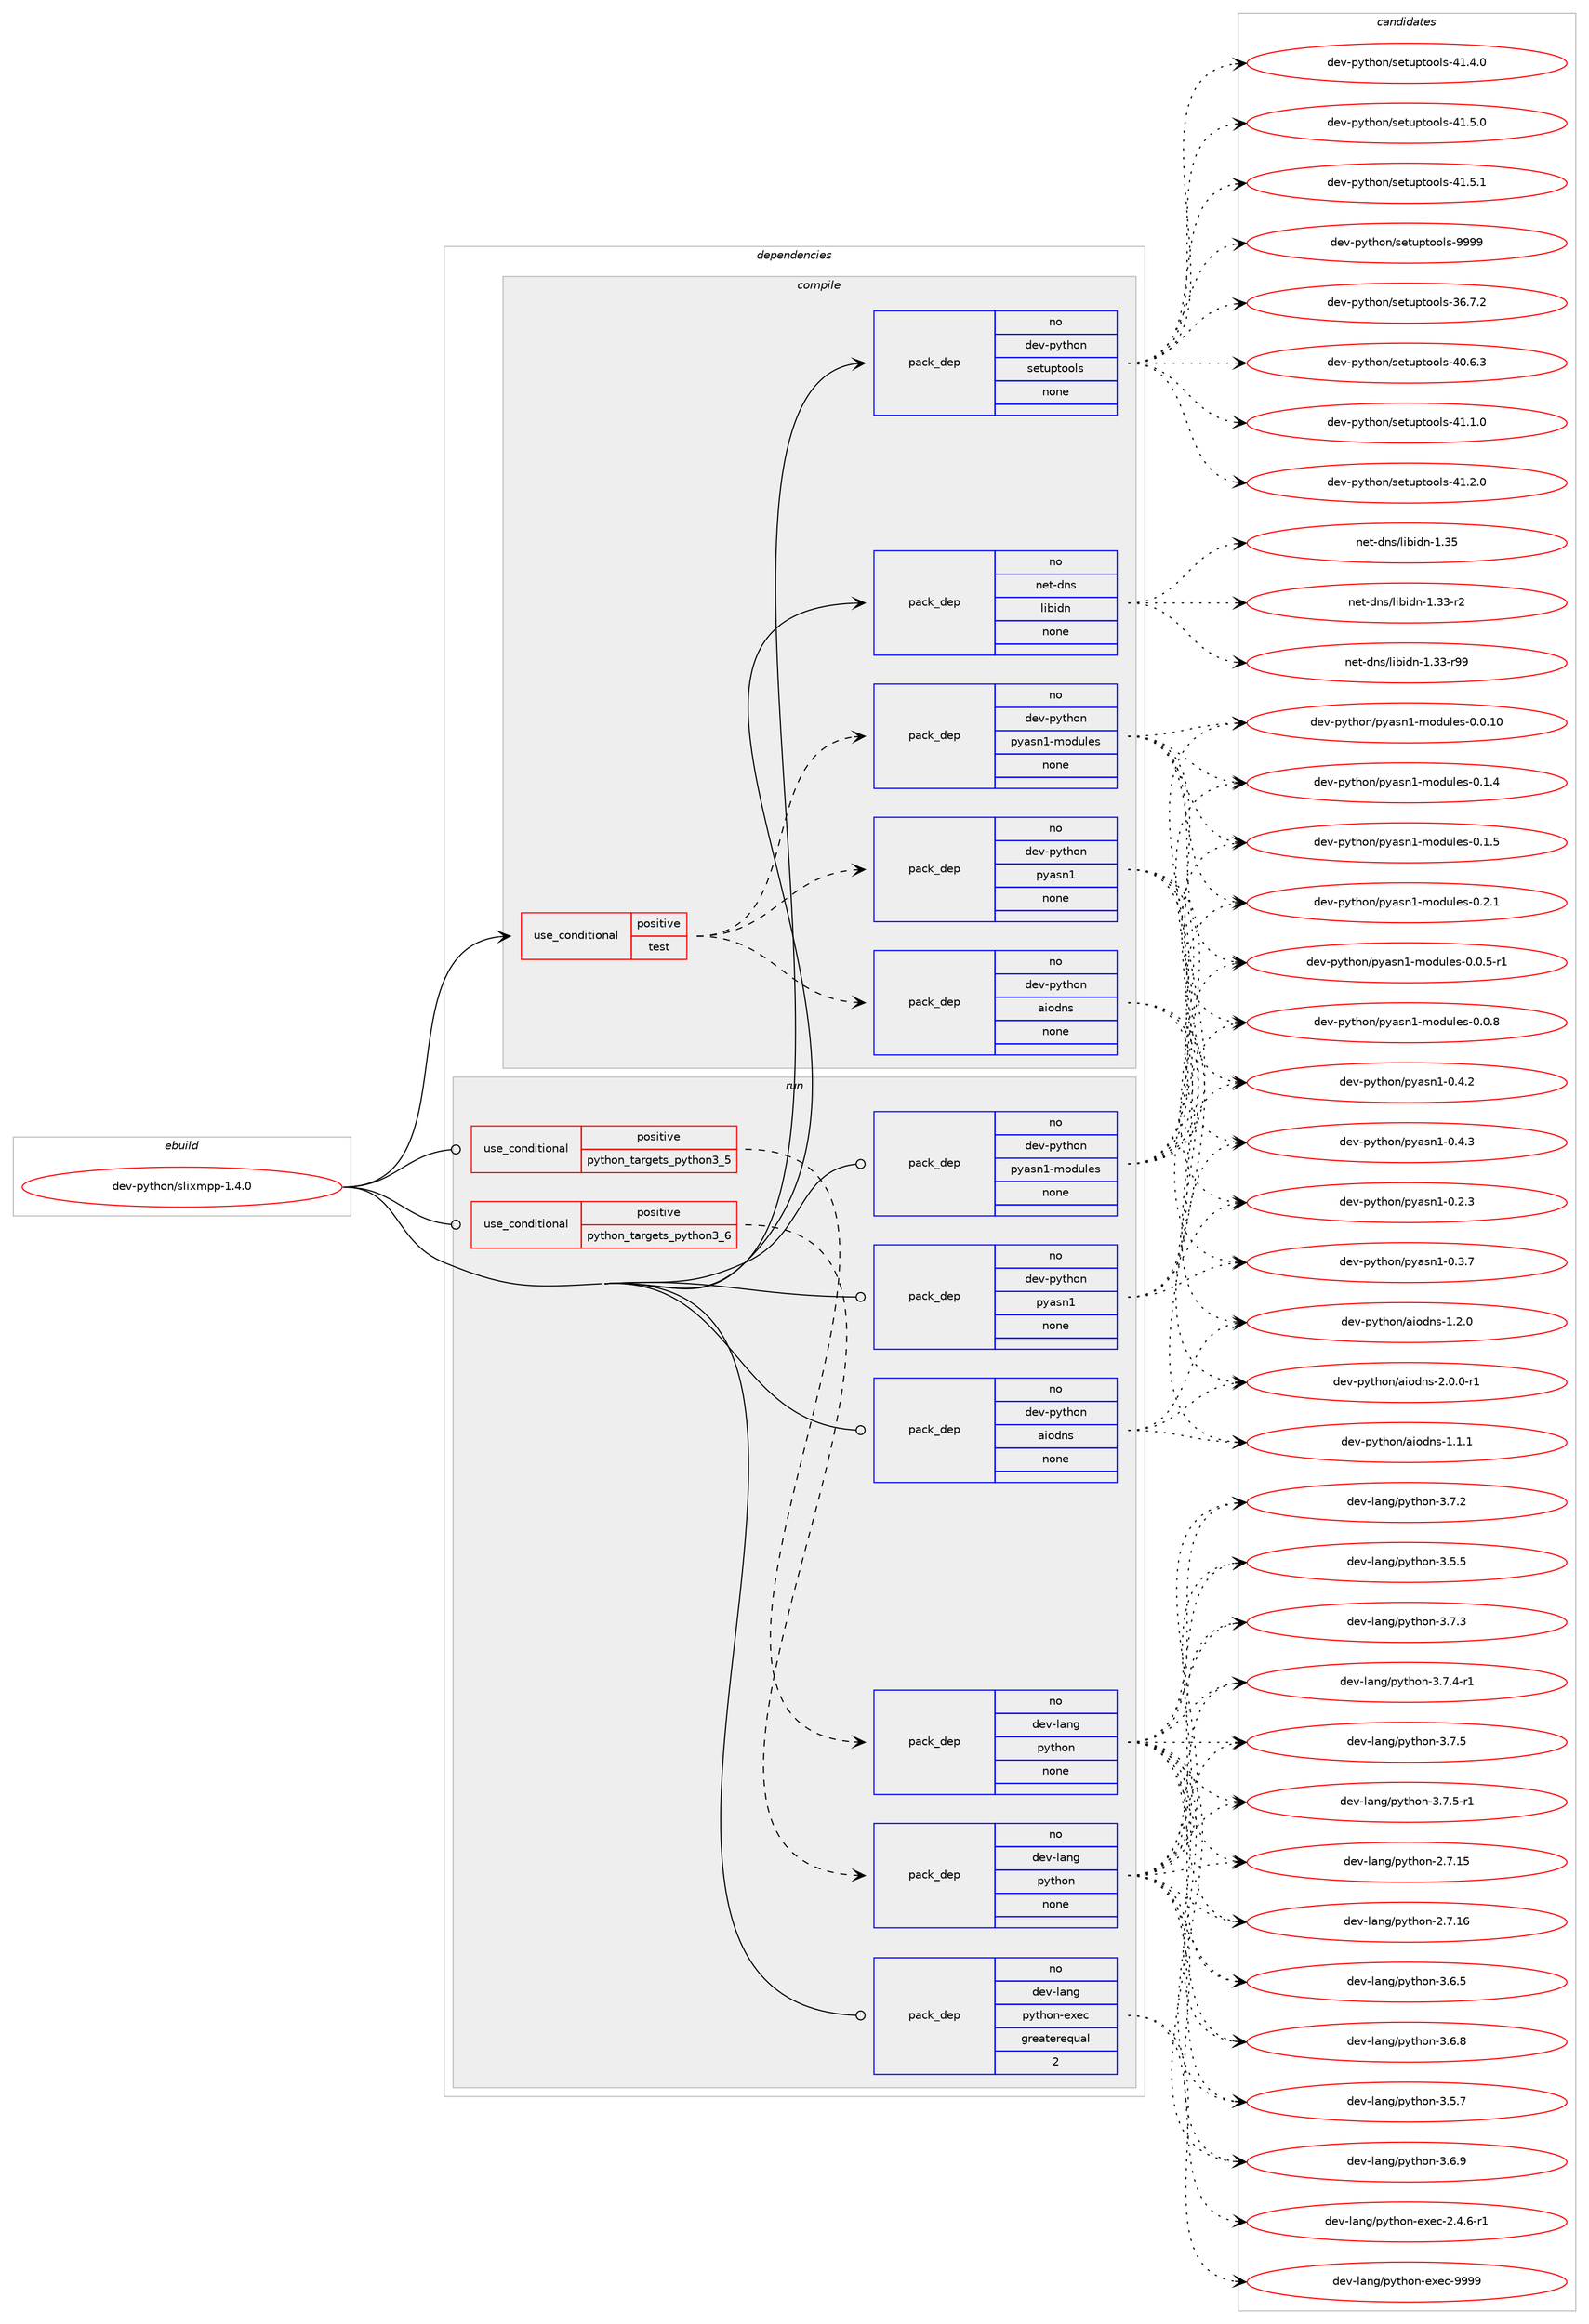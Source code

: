 digraph prolog {

# *************
# Graph options
# *************

newrank=true;
concentrate=true;
compound=true;
graph [rankdir=LR,fontname=Helvetica,fontsize=10,ranksep=1.5];#, ranksep=2.5, nodesep=0.2];
edge  [arrowhead=vee];
node  [fontname=Helvetica,fontsize=10];

# **********
# The ebuild
# **********

subgraph cluster_leftcol {
color=gray;
rank=same;
label=<<i>ebuild</i>>;
id [label="dev-python/slixmpp-1.4.0", color=red, width=4, href="../dev-python/slixmpp-1.4.0.svg"];
}

# ****************
# The dependencies
# ****************

subgraph cluster_midcol {
color=gray;
label=<<i>dependencies</i>>;
subgraph cluster_compile {
fillcolor="#eeeeee";
style=filled;
label=<<i>compile</i>>;
subgraph cond149457 {
dependency637504 [label=<<TABLE BORDER="0" CELLBORDER="1" CELLSPACING="0" CELLPADDING="4"><TR><TD ROWSPAN="3" CELLPADDING="10">use_conditional</TD></TR><TR><TD>positive</TD></TR><TR><TD>test</TD></TR></TABLE>>, shape=none, color=red];
subgraph pack476166 {
dependency637505 [label=<<TABLE BORDER="0" CELLBORDER="1" CELLSPACING="0" CELLPADDING="4" WIDTH="220"><TR><TD ROWSPAN="6" CELLPADDING="30">pack_dep</TD></TR><TR><TD WIDTH="110">no</TD></TR><TR><TD>dev-python</TD></TR><TR><TD>aiodns</TD></TR><TR><TD>none</TD></TR><TR><TD></TD></TR></TABLE>>, shape=none, color=blue];
}
dependency637504:e -> dependency637505:w [weight=20,style="dashed",arrowhead="vee"];
subgraph pack476167 {
dependency637506 [label=<<TABLE BORDER="0" CELLBORDER="1" CELLSPACING="0" CELLPADDING="4" WIDTH="220"><TR><TD ROWSPAN="6" CELLPADDING="30">pack_dep</TD></TR><TR><TD WIDTH="110">no</TD></TR><TR><TD>dev-python</TD></TR><TR><TD>pyasn1-modules</TD></TR><TR><TD>none</TD></TR><TR><TD></TD></TR></TABLE>>, shape=none, color=blue];
}
dependency637504:e -> dependency637506:w [weight=20,style="dashed",arrowhead="vee"];
subgraph pack476168 {
dependency637507 [label=<<TABLE BORDER="0" CELLBORDER="1" CELLSPACING="0" CELLPADDING="4" WIDTH="220"><TR><TD ROWSPAN="6" CELLPADDING="30">pack_dep</TD></TR><TR><TD WIDTH="110">no</TD></TR><TR><TD>dev-python</TD></TR><TR><TD>pyasn1</TD></TR><TR><TD>none</TD></TR><TR><TD></TD></TR></TABLE>>, shape=none, color=blue];
}
dependency637504:e -> dependency637507:w [weight=20,style="dashed",arrowhead="vee"];
}
id:e -> dependency637504:w [weight=20,style="solid",arrowhead="vee"];
subgraph pack476169 {
dependency637508 [label=<<TABLE BORDER="0" CELLBORDER="1" CELLSPACING="0" CELLPADDING="4" WIDTH="220"><TR><TD ROWSPAN="6" CELLPADDING="30">pack_dep</TD></TR><TR><TD WIDTH="110">no</TD></TR><TR><TD>dev-python</TD></TR><TR><TD>setuptools</TD></TR><TR><TD>none</TD></TR><TR><TD></TD></TR></TABLE>>, shape=none, color=blue];
}
id:e -> dependency637508:w [weight=20,style="solid",arrowhead="vee"];
subgraph pack476170 {
dependency637509 [label=<<TABLE BORDER="0" CELLBORDER="1" CELLSPACING="0" CELLPADDING="4" WIDTH="220"><TR><TD ROWSPAN="6" CELLPADDING="30">pack_dep</TD></TR><TR><TD WIDTH="110">no</TD></TR><TR><TD>net-dns</TD></TR><TR><TD>libidn</TD></TR><TR><TD>none</TD></TR><TR><TD></TD></TR></TABLE>>, shape=none, color=blue];
}
id:e -> dependency637509:w [weight=20,style="solid",arrowhead="vee"];
}
subgraph cluster_compileandrun {
fillcolor="#eeeeee";
style=filled;
label=<<i>compile and run</i>>;
}
subgraph cluster_run {
fillcolor="#eeeeee";
style=filled;
label=<<i>run</i>>;
subgraph cond149458 {
dependency637510 [label=<<TABLE BORDER="0" CELLBORDER="1" CELLSPACING="0" CELLPADDING="4"><TR><TD ROWSPAN="3" CELLPADDING="10">use_conditional</TD></TR><TR><TD>positive</TD></TR><TR><TD>python_targets_python3_5</TD></TR></TABLE>>, shape=none, color=red];
subgraph pack476171 {
dependency637511 [label=<<TABLE BORDER="0" CELLBORDER="1" CELLSPACING="0" CELLPADDING="4" WIDTH="220"><TR><TD ROWSPAN="6" CELLPADDING="30">pack_dep</TD></TR><TR><TD WIDTH="110">no</TD></TR><TR><TD>dev-lang</TD></TR><TR><TD>python</TD></TR><TR><TD>none</TD></TR><TR><TD></TD></TR></TABLE>>, shape=none, color=blue];
}
dependency637510:e -> dependency637511:w [weight=20,style="dashed",arrowhead="vee"];
}
id:e -> dependency637510:w [weight=20,style="solid",arrowhead="odot"];
subgraph cond149459 {
dependency637512 [label=<<TABLE BORDER="0" CELLBORDER="1" CELLSPACING="0" CELLPADDING="4"><TR><TD ROWSPAN="3" CELLPADDING="10">use_conditional</TD></TR><TR><TD>positive</TD></TR><TR><TD>python_targets_python3_6</TD></TR></TABLE>>, shape=none, color=red];
subgraph pack476172 {
dependency637513 [label=<<TABLE BORDER="0" CELLBORDER="1" CELLSPACING="0" CELLPADDING="4" WIDTH="220"><TR><TD ROWSPAN="6" CELLPADDING="30">pack_dep</TD></TR><TR><TD WIDTH="110">no</TD></TR><TR><TD>dev-lang</TD></TR><TR><TD>python</TD></TR><TR><TD>none</TD></TR><TR><TD></TD></TR></TABLE>>, shape=none, color=blue];
}
dependency637512:e -> dependency637513:w [weight=20,style="dashed",arrowhead="vee"];
}
id:e -> dependency637512:w [weight=20,style="solid",arrowhead="odot"];
subgraph pack476173 {
dependency637514 [label=<<TABLE BORDER="0" CELLBORDER="1" CELLSPACING="0" CELLPADDING="4" WIDTH="220"><TR><TD ROWSPAN="6" CELLPADDING="30">pack_dep</TD></TR><TR><TD WIDTH="110">no</TD></TR><TR><TD>dev-lang</TD></TR><TR><TD>python-exec</TD></TR><TR><TD>greaterequal</TD></TR><TR><TD>2</TD></TR></TABLE>>, shape=none, color=blue];
}
id:e -> dependency637514:w [weight=20,style="solid",arrowhead="odot"];
subgraph pack476174 {
dependency637515 [label=<<TABLE BORDER="0" CELLBORDER="1" CELLSPACING="0" CELLPADDING="4" WIDTH="220"><TR><TD ROWSPAN="6" CELLPADDING="30">pack_dep</TD></TR><TR><TD WIDTH="110">no</TD></TR><TR><TD>dev-python</TD></TR><TR><TD>aiodns</TD></TR><TR><TD>none</TD></TR><TR><TD></TD></TR></TABLE>>, shape=none, color=blue];
}
id:e -> dependency637515:w [weight=20,style="solid",arrowhead="odot"];
subgraph pack476175 {
dependency637516 [label=<<TABLE BORDER="0" CELLBORDER="1" CELLSPACING="0" CELLPADDING="4" WIDTH="220"><TR><TD ROWSPAN="6" CELLPADDING="30">pack_dep</TD></TR><TR><TD WIDTH="110">no</TD></TR><TR><TD>dev-python</TD></TR><TR><TD>pyasn1</TD></TR><TR><TD>none</TD></TR><TR><TD></TD></TR></TABLE>>, shape=none, color=blue];
}
id:e -> dependency637516:w [weight=20,style="solid",arrowhead="odot"];
subgraph pack476176 {
dependency637517 [label=<<TABLE BORDER="0" CELLBORDER="1" CELLSPACING="0" CELLPADDING="4" WIDTH="220"><TR><TD ROWSPAN="6" CELLPADDING="30">pack_dep</TD></TR><TR><TD WIDTH="110">no</TD></TR><TR><TD>dev-python</TD></TR><TR><TD>pyasn1-modules</TD></TR><TR><TD>none</TD></TR><TR><TD></TD></TR></TABLE>>, shape=none, color=blue];
}
id:e -> dependency637517:w [weight=20,style="solid",arrowhead="odot"];
}
}

# **************
# The candidates
# **************

subgraph cluster_choices {
rank=same;
color=gray;
label=<<i>candidates</i>>;

subgraph choice476166 {
color=black;
nodesep=1;
choice100101118451121211161041111104797105111100110115454946494649 [label="dev-python/aiodns-1.1.1", color=red, width=4,href="../dev-python/aiodns-1.1.1.svg"];
choice100101118451121211161041111104797105111100110115454946504648 [label="dev-python/aiodns-1.2.0", color=red, width=4,href="../dev-python/aiodns-1.2.0.svg"];
choice1001011184511212111610411111047971051111001101154550464846484511449 [label="dev-python/aiodns-2.0.0-r1", color=red, width=4,href="../dev-python/aiodns-2.0.0-r1.svg"];
dependency637505:e -> choice100101118451121211161041111104797105111100110115454946494649:w [style=dotted,weight="100"];
dependency637505:e -> choice100101118451121211161041111104797105111100110115454946504648:w [style=dotted,weight="100"];
dependency637505:e -> choice1001011184511212111610411111047971051111001101154550464846484511449:w [style=dotted,weight="100"];
}
subgraph choice476167 {
color=black;
nodesep=1;
choice100101118451121211161041111104711212197115110494510911110011710810111545484648464948 [label="dev-python/pyasn1-modules-0.0.10", color=red, width=4,href="../dev-python/pyasn1-modules-0.0.10.svg"];
choice10010111845112121116104111110471121219711511049451091111001171081011154548464846534511449 [label="dev-python/pyasn1-modules-0.0.5-r1", color=red, width=4,href="../dev-python/pyasn1-modules-0.0.5-r1.svg"];
choice1001011184511212111610411111047112121971151104945109111100117108101115454846484656 [label="dev-python/pyasn1-modules-0.0.8", color=red, width=4,href="../dev-python/pyasn1-modules-0.0.8.svg"];
choice1001011184511212111610411111047112121971151104945109111100117108101115454846494652 [label="dev-python/pyasn1-modules-0.1.4", color=red, width=4,href="../dev-python/pyasn1-modules-0.1.4.svg"];
choice1001011184511212111610411111047112121971151104945109111100117108101115454846494653 [label="dev-python/pyasn1-modules-0.1.5", color=red, width=4,href="../dev-python/pyasn1-modules-0.1.5.svg"];
choice1001011184511212111610411111047112121971151104945109111100117108101115454846504649 [label="dev-python/pyasn1-modules-0.2.1", color=red, width=4,href="../dev-python/pyasn1-modules-0.2.1.svg"];
dependency637506:e -> choice100101118451121211161041111104711212197115110494510911110011710810111545484648464948:w [style=dotted,weight="100"];
dependency637506:e -> choice10010111845112121116104111110471121219711511049451091111001171081011154548464846534511449:w [style=dotted,weight="100"];
dependency637506:e -> choice1001011184511212111610411111047112121971151104945109111100117108101115454846484656:w [style=dotted,weight="100"];
dependency637506:e -> choice1001011184511212111610411111047112121971151104945109111100117108101115454846494652:w [style=dotted,weight="100"];
dependency637506:e -> choice1001011184511212111610411111047112121971151104945109111100117108101115454846494653:w [style=dotted,weight="100"];
dependency637506:e -> choice1001011184511212111610411111047112121971151104945109111100117108101115454846504649:w [style=dotted,weight="100"];
}
subgraph choice476168 {
color=black;
nodesep=1;
choice10010111845112121116104111110471121219711511049454846504651 [label="dev-python/pyasn1-0.2.3", color=red, width=4,href="../dev-python/pyasn1-0.2.3.svg"];
choice10010111845112121116104111110471121219711511049454846514655 [label="dev-python/pyasn1-0.3.7", color=red, width=4,href="../dev-python/pyasn1-0.3.7.svg"];
choice10010111845112121116104111110471121219711511049454846524650 [label="dev-python/pyasn1-0.4.2", color=red, width=4,href="../dev-python/pyasn1-0.4.2.svg"];
choice10010111845112121116104111110471121219711511049454846524651 [label="dev-python/pyasn1-0.4.3", color=red, width=4,href="../dev-python/pyasn1-0.4.3.svg"];
dependency637507:e -> choice10010111845112121116104111110471121219711511049454846504651:w [style=dotted,weight="100"];
dependency637507:e -> choice10010111845112121116104111110471121219711511049454846514655:w [style=dotted,weight="100"];
dependency637507:e -> choice10010111845112121116104111110471121219711511049454846524650:w [style=dotted,weight="100"];
dependency637507:e -> choice10010111845112121116104111110471121219711511049454846524651:w [style=dotted,weight="100"];
}
subgraph choice476169 {
color=black;
nodesep=1;
choice100101118451121211161041111104711510111611711211611111110811545515446554650 [label="dev-python/setuptools-36.7.2", color=red, width=4,href="../dev-python/setuptools-36.7.2.svg"];
choice100101118451121211161041111104711510111611711211611111110811545524846544651 [label="dev-python/setuptools-40.6.3", color=red, width=4,href="../dev-python/setuptools-40.6.3.svg"];
choice100101118451121211161041111104711510111611711211611111110811545524946494648 [label="dev-python/setuptools-41.1.0", color=red, width=4,href="../dev-python/setuptools-41.1.0.svg"];
choice100101118451121211161041111104711510111611711211611111110811545524946504648 [label="dev-python/setuptools-41.2.0", color=red, width=4,href="../dev-python/setuptools-41.2.0.svg"];
choice100101118451121211161041111104711510111611711211611111110811545524946524648 [label="dev-python/setuptools-41.4.0", color=red, width=4,href="../dev-python/setuptools-41.4.0.svg"];
choice100101118451121211161041111104711510111611711211611111110811545524946534648 [label="dev-python/setuptools-41.5.0", color=red, width=4,href="../dev-python/setuptools-41.5.0.svg"];
choice100101118451121211161041111104711510111611711211611111110811545524946534649 [label="dev-python/setuptools-41.5.1", color=red, width=4,href="../dev-python/setuptools-41.5.1.svg"];
choice10010111845112121116104111110471151011161171121161111111081154557575757 [label="dev-python/setuptools-9999", color=red, width=4,href="../dev-python/setuptools-9999.svg"];
dependency637508:e -> choice100101118451121211161041111104711510111611711211611111110811545515446554650:w [style=dotted,weight="100"];
dependency637508:e -> choice100101118451121211161041111104711510111611711211611111110811545524846544651:w [style=dotted,weight="100"];
dependency637508:e -> choice100101118451121211161041111104711510111611711211611111110811545524946494648:w [style=dotted,weight="100"];
dependency637508:e -> choice100101118451121211161041111104711510111611711211611111110811545524946504648:w [style=dotted,weight="100"];
dependency637508:e -> choice100101118451121211161041111104711510111611711211611111110811545524946524648:w [style=dotted,weight="100"];
dependency637508:e -> choice100101118451121211161041111104711510111611711211611111110811545524946534648:w [style=dotted,weight="100"];
dependency637508:e -> choice100101118451121211161041111104711510111611711211611111110811545524946534649:w [style=dotted,weight="100"];
dependency637508:e -> choice10010111845112121116104111110471151011161171121161111111081154557575757:w [style=dotted,weight="100"];
}
subgraph choice476170 {
color=black;
nodesep=1;
choice11010111645100110115471081059810510011045494651514511450 [label="net-dns/libidn-1.33-r2", color=red, width=4,href="../net-dns/libidn-1.33-r2.svg"];
choice1101011164510011011547108105981051001104549465151451145757 [label="net-dns/libidn-1.33-r99", color=red, width=4,href="../net-dns/libidn-1.33-r99.svg"];
choice1101011164510011011547108105981051001104549465153 [label="net-dns/libidn-1.35", color=red, width=4,href="../net-dns/libidn-1.35.svg"];
dependency637509:e -> choice11010111645100110115471081059810510011045494651514511450:w [style=dotted,weight="100"];
dependency637509:e -> choice1101011164510011011547108105981051001104549465151451145757:w [style=dotted,weight="100"];
dependency637509:e -> choice1101011164510011011547108105981051001104549465153:w [style=dotted,weight="100"];
}
subgraph choice476171 {
color=black;
nodesep=1;
choice10010111845108971101034711212111610411111045504655464953 [label="dev-lang/python-2.7.15", color=red, width=4,href="../dev-lang/python-2.7.15.svg"];
choice10010111845108971101034711212111610411111045504655464954 [label="dev-lang/python-2.7.16", color=red, width=4,href="../dev-lang/python-2.7.16.svg"];
choice100101118451089711010347112121116104111110455146534653 [label="dev-lang/python-3.5.5", color=red, width=4,href="../dev-lang/python-3.5.5.svg"];
choice100101118451089711010347112121116104111110455146534655 [label="dev-lang/python-3.5.7", color=red, width=4,href="../dev-lang/python-3.5.7.svg"];
choice100101118451089711010347112121116104111110455146544653 [label="dev-lang/python-3.6.5", color=red, width=4,href="../dev-lang/python-3.6.5.svg"];
choice100101118451089711010347112121116104111110455146544656 [label="dev-lang/python-3.6.8", color=red, width=4,href="../dev-lang/python-3.6.8.svg"];
choice100101118451089711010347112121116104111110455146544657 [label="dev-lang/python-3.6.9", color=red, width=4,href="../dev-lang/python-3.6.9.svg"];
choice100101118451089711010347112121116104111110455146554650 [label="dev-lang/python-3.7.2", color=red, width=4,href="../dev-lang/python-3.7.2.svg"];
choice100101118451089711010347112121116104111110455146554651 [label="dev-lang/python-3.7.3", color=red, width=4,href="../dev-lang/python-3.7.3.svg"];
choice1001011184510897110103471121211161041111104551465546524511449 [label="dev-lang/python-3.7.4-r1", color=red, width=4,href="../dev-lang/python-3.7.4-r1.svg"];
choice100101118451089711010347112121116104111110455146554653 [label="dev-lang/python-3.7.5", color=red, width=4,href="../dev-lang/python-3.7.5.svg"];
choice1001011184510897110103471121211161041111104551465546534511449 [label="dev-lang/python-3.7.5-r1", color=red, width=4,href="../dev-lang/python-3.7.5-r1.svg"];
dependency637511:e -> choice10010111845108971101034711212111610411111045504655464953:w [style=dotted,weight="100"];
dependency637511:e -> choice10010111845108971101034711212111610411111045504655464954:w [style=dotted,weight="100"];
dependency637511:e -> choice100101118451089711010347112121116104111110455146534653:w [style=dotted,weight="100"];
dependency637511:e -> choice100101118451089711010347112121116104111110455146534655:w [style=dotted,weight="100"];
dependency637511:e -> choice100101118451089711010347112121116104111110455146544653:w [style=dotted,weight="100"];
dependency637511:e -> choice100101118451089711010347112121116104111110455146544656:w [style=dotted,weight="100"];
dependency637511:e -> choice100101118451089711010347112121116104111110455146544657:w [style=dotted,weight="100"];
dependency637511:e -> choice100101118451089711010347112121116104111110455146554650:w [style=dotted,weight="100"];
dependency637511:e -> choice100101118451089711010347112121116104111110455146554651:w [style=dotted,weight="100"];
dependency637511:e -> choice1001011184510897110103471121211161041111104551465546524511449:w [style=dotted,weight="100"];
dependency637511:e -> choice100101118451089711010347112121116104111110455146554653:w [style=dotted,weight="100"];
dependency637511:e -> choice1001011184510897110103471121211161041111104551465546534511449:w [style=dotted,weight="100"];
}
subgraph choice476172 {
color=black;
nodesep=1;
choice10010111845108971101034711212111610411111045504655464953 [label="dev-lang/python-2.7.15", color=red, width=4,href="../dev-lang/python-2.7.15.svg"];
choice10010111845108971101034711212111610411111045504655464954 [label="dev-lang/python-2.7.16", color=red, width=4,href="../dev-lang/python-2.7.16.svg"];
choice100101118451089711010347112121116104111110455146534653 [label="dev-lang/python-3.5.5", color=red, width=4,href="../dev-lang/python-3.5.5.svg"];
choice100101118451089711010347112121116104111110455146534655 [label="dev-lang/python-3.5.7", color=red, width=4,href="../dev-lang/python-3.5.7.svg"];
choice100101118451089711010347112121116104111110455146544653 [label="dev-lang/python-3.6.5", color=red, width=4,href="../dev-lang/python-3.6.5.svg"];
choice100101118451089711010347112121116104111110455146544656 [label="dev-lang/python-3.6.8", color=red, width=4,href="../dev-lang/python-3.6.8.svg"];
choice100101118451089711010347112121116104111110455146544657 [label="dev-lang/python-3.6.9", color=red, width=4,href="../dev-lang/python-3.6.9.svg"];
choice100101118451089711010347112121116104111110455146554650 [label="dev-lang/python-3.7.2", color=red, width=4,href="../dev-lang/python-3.7.2.svg"];
choice100101118451089711010347112121116104111110455146554651 [label="dev-lang/python-3.7.3", color=red, width=4,href="../dev-lang/python-3.7.3.svg"];
choice1001011184510897110103471121211161041111104551465546524511449 [label="dev-lang/python-3.7.4-r1", color=red, width=4,href="../dev-lang/python-3.7.4-r1.svg"];
choice100101118451089711010347112121116104111110455146554653 [label="dev-lang/python-3.7.5", color=red, width=4,href="../dev-lang/python-3.7.5.svg"];
choice1001011184510897110103471121211161041111104551465546534511449 [label="dev-lang/python-3.7.5-r1", color=red, width=4,href="../dev-lang/python-3.7.5-r1.svg"];
dependency637513:e -> choice10010111845108971101034711212111610411111045504655464953:w [style=dotted,weight="100"];
dependency637513:e -> choice10010111845108971101034711212111610411111045504655464954:w [style=dotted,weight="100"];
dependency637513:e -> choice100101118451089711010347112121116104111110455146534653:w [style=dotted,weight="100"];
dependency637513:e -> choice100101118451089711010347112121116104111110455146534655:w [style=dotted,weight="100"];
dependency637513:e -> choice100101118451089711010347112121116104111110455146544653:w [style=dotted,weight="100"];
dependency637513:e -> choice100101118451089711010347112121116104111110455146544656:w [style=dotted,weight="100"];
dependency637513:e -> choice100101118451089711010347112121116104111110455146544657:w [style=dotted,weight="100"];
dependency637513:e -> choice100101118451089711010347112121116104111110455146554650:w [style=dotted,weight="100"];
dependency637513:e -> choice100101118451089711010347112121116104111110455146554651:w [style=dotted,weight="100"];
dependency637513:e -> choice1001011184510897110103471121211161041111104551465546524511449:w [style=dotted,weight="100"];
dependency637513:e -> choice100101118451089711010347112121116104111110455146554653:w [style=dotted,weight="100"];
dependency637513:e -> choice1001011184510897110103471121211161041111104551465546534511449:w [style=dotted,weight="100"];
}
subgraph choice476173 {
color=black;
nodesep=1;
choice10010111845108971101034711212111610411111045101120101994550465246544511449 [label="dev-lang/python-exec-2.4.6-r1", color=red, width=4,href="../dev-lang/python-exec-2.4.6-r1.svg"];
choice10010111845108971101034711212111610411111045101120101994557575757 [label="dev-lang/python-exec-9999", color=red, width=4,href="../dev-lang/python-exec-9999.svg"];
dependency637514:e -> choice10010111845108971101034711212111610411111045101120101994550465246544511449:w [style=dotted,weight="100"];
dependency637514:e -> choice10010111845108971101034711212111610411111045101120101994557575757:w [style=dotted,weight="100"];
}
subgraph choice476174 {
color=black;
nodesep=1;
choice100101118451121211161041111104797105111100110115454946494649 [label="dev-python/aiodns-1.1.1", color=red, width=4,href="../dev-python/aiodns-1.1.1.svg"];
choice100101118451121211161041111104797105111100110115454946504648 [label="dev-python/aiodns-1.2.0", color=red, width=4,href="../dev-python/aiodns-1.2.0.svg"];
choice1001011184511212111610411111047971051111001101154550464846484511449 [label="dev-python/aiodns-2.0.0-r1", color=red, width=4,href="../dev-python/aiodns-2.0.0-r1.svg"];
dependency637515:e -> choice100101118451121211161041111104797105111100110115454946494649:w [style=dotted,weight="100"];
dependency637515:e -> choice100101118451121211161041111104797105111100110115454946504648:w [style=dotted,weight="100"];
dependency637515:e -> choice1001011184511212111610411111047971051111001101154550464846484511449:w [style=dotted,weight="100"];
}
subgraph choice476175 {
color=black;
nodesep=1;
choice10010111845112121116104111110471121219711511049454846504651 [label="dev-python/pyasn1-0.2.3", color=red, width=4,href="../dev-python/pyasn1-0.2.3.svg"];
choice10010111845112121116104111110471121219711511049454846514655 [label="dev-python/pyasn1-0.3.7", color=red, width=4,href="../dev-python/pyasn1-0.3.7.svg"];
choice10010111845112121116104111110471121219711511049454846524650 [label="dev-python/pyasn1-0.4.2", color=red, width=4,href="../dev-python/pyasn1-0.4.2.svg"];
choice10010111845112121116104111110471121219711511049454846524651 [label="dev-python/pyasn1-0.4.3", color=red, width=4,href="../dev-python/pyasn1-0.4.3.svg"];
dependency637516:e -> choice10010111845112121116104111110471121219711511049454846504651:w [style=dotted,weight="100"];
dependency637516:e -> choice10010111845112121116104111110471121219711511049454846514655:w [style=dotted,weight="100"];
dependency637516:e -> choice10010111845112121116104111110471121219711511049454846524650:w [style=dotted,weight="100"];
dependency637516:e -> choice10010111845112121116104111110471121219711511049454846524651:w [style=dotted,weight="100"];
}
subgraph choice476176 {
color=black;
nodesep=1;
choice100101118451121211161041111104711212197115110494510911110011710810111545484648464948 [label="dev-python/pyasn1-modules-0.0.10", color=red, width=4,href="../dev-python/pyasn1-modules-0.0.10.svg"];
choice10010111845112121116104111110471121219711511049451091111001171081011154548464846534511449 [label="dev-python/pyasn1-modules-0.0.5-r1", color=red, width=4,href="../dev-python/pyasn1-modules-0.0.5-r1.svg"];
choice1001011184511212111610411111047112121971151104945109111100117108101115454846484656 [label="dev-python/pyasn1-modules-0.0.8", color=red, width=4,href="../dev-python/pyasn1-modules-0.0.8.svg"];
choice1001011184511212111610411111047112121971151104945109111100117108101115454846494652 [label="dev-python/pyasn1-modules-0.1.4", color=red, width=4,href="../dev-python/pyasn1-modules-0.1.4.svg"];
choice1001011184511212111610411111047112121971151104945109111100117108101115454846494653 [label="dev-python/pyasn1-modules-0.1.5", color=red, width=4,href="../dev-python/pyasn1-modules-0.1.5.svg"];
choice1001011184511212111610411111047112121971151104945109111100117108101115454846504649 [label="dev-python/pyasn1-modules-0.2.1", color=red, width=4,href="../dev-python/pyasn1-modules-0.2.1.svg"];
dependency637517:e -> choice100101118451121211161041111104711212197115110494510911110011710810111545484648464948:w [style=dotted,weight="100"];
dependency637517:e -> choice10010111845112121116104111110471121219711511049451091111001171081011154548464846534511449:w [style=dotted,weight="100"];
dependency637517:e -> choice1001011184511212111610411111047112121971151104945109111100117108101115454846484656:w [style=dotted,weight="100"];
dependency637517:e -> choice1001011184511212111610411111047112121971151104945109111100117108101115454846494652:w [style=dotted,weight="100"];
dependency637517:e -> choice1001011184511212111610411111047112121971151104945109111100117108101115454846494653:w [style=dotted,weight="100"];
dependency637517:e -> choice1001011184511212111610411111047112121971151104945109111100117108101115454846504649:w [style=dotted,weight="100"];
}
}

}
